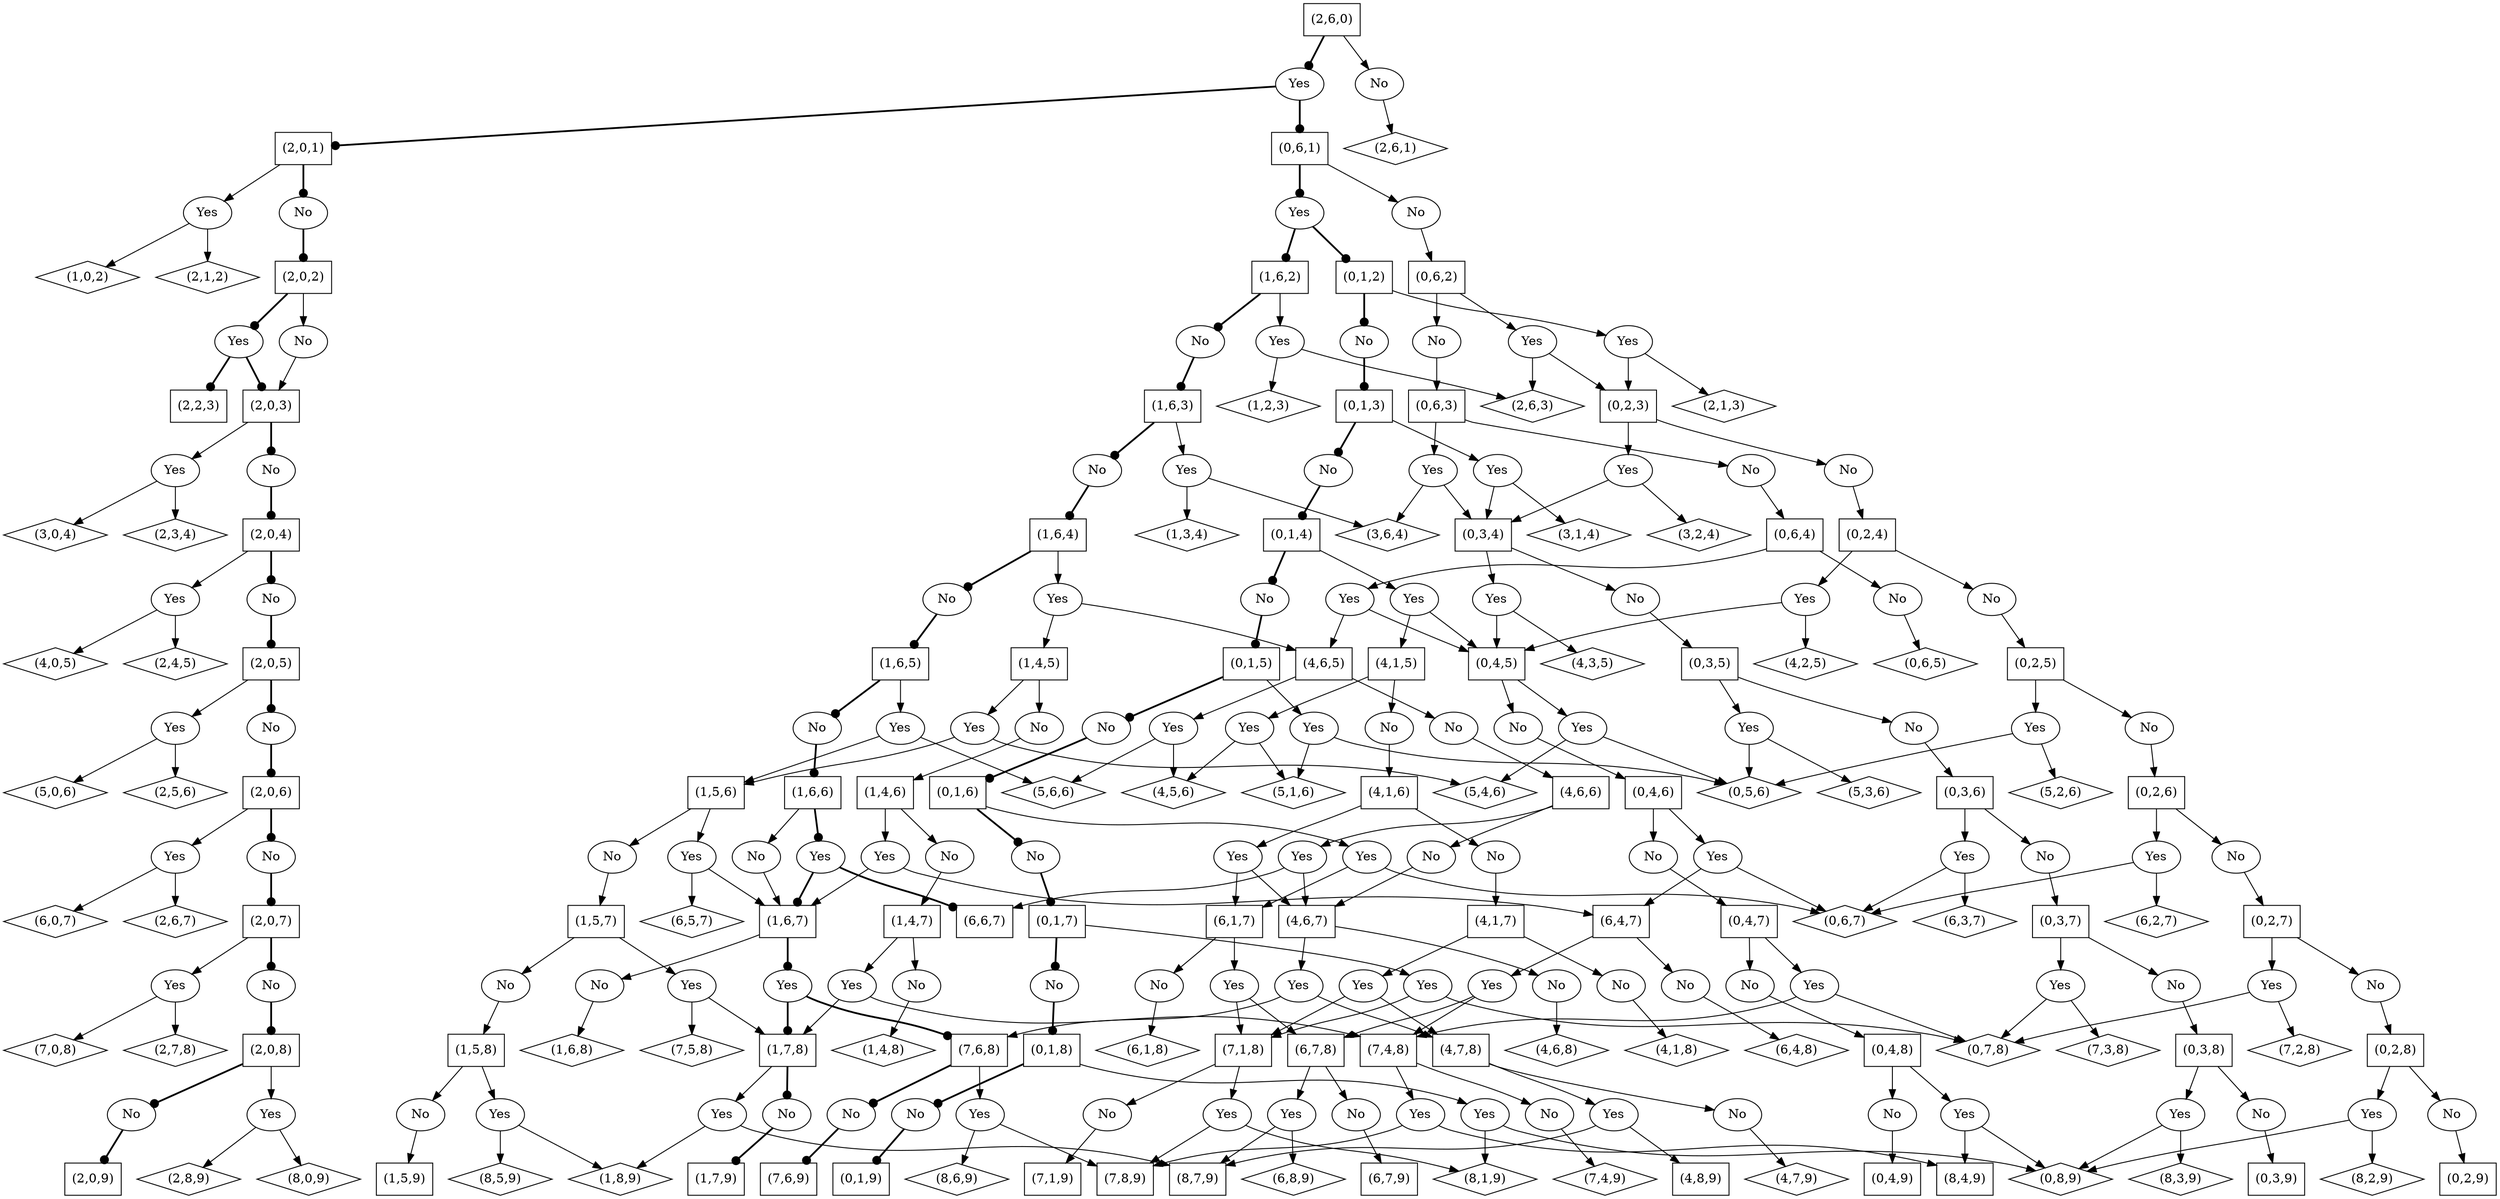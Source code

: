 digraph SolucionMapa {  
 size="100,100"; 
    "(1,4,5)" [shape=box];
    "(1,4,5),Yes" [label=Yes];
    "(1,4,5)" -> "(1,4,5),Yes";
    "(1,4,5),Yes" -> "(1,5,6)";
    "(5,4,6)" [shape=diamond];
    "(1,4,5),Yes" -> "(5,4,6)";
    "(1,4,5),No" [label=No];
    "(1,4,5)" -> "(1,4,5),No";
    "(1,4,5),No" -> "(1,4,6)";
    "(1,4,7)" [shape=box];
    "(1,4,7),Yes" [label=Yes];
    "(1,4,7)" -> "(1,4,7),Yes";
    "(1,4,7),Yes" -> "(1,7,8)";
    "(1,4,7),Yes" -> "(7,4,8)";
    "(1,4,7),No" [label=No];
    "(1,4,7)" -> "(1,4,7),No";
    "(1,4,8)" [shape=diamond];
    "(1,4,7),No" -> "(1,4,8)";
    "(1,4,6)" [shape=box];
    "(1,4,6),Yes" [label=Yes];
    "(1,4,6)" -> "(1,4,6),Yes";
    "(1,4,6),Yes" -> "(1,6,7)";
    "(1,4,6),Yes" -> "(6,4,7)";
    "(1,4,6),No" [label=No];
    "(1,4,6)" -> "(1,4,6),No";
    "(1,4,6),No" -> "(1,4,7)";
    "(1,6,7)" [shape=box];
    "(1,6,7),Yes" [label=Yes];
    "(1,6,7)" -> "(1,6,7),Yes"[style=bold,arrowhead=dot];
    "(1,6,7),Yes" -> "(1,7,8)"[style=bold,arrowhead=dot];
    "(1,6,7),Yes" -> "(7,6,8)"[style=bold,arrowhead=dot];
    "(1,6,7),No" [label=No];
    "(1,6,7)" -> "(1,6,7),No";
    "(1,6,8)" [shape=diamond];
    "(1,6,7),No" -> "(1,6,8)";
    "(1,6,6)" [shape=box];
    "(1,6,6),Yes" [label=Yes];
    "(1,6,6)" -> "(1,6,6),Yes"[style=bold,arrowhead=dot];
    "(1,6,6),Yes" -> "(1,6,7)"[style=bold,arrowhead=dot];
    "(1,6,6),Yes" -> "(6,6,7)"[style=bold,arrowhead=dot];
    "(1,6,6),No" [label=No];
    "(1,6,6)" -> "(1,6,6),No";
    "(1,6,6),No" -> "(1,6,7)";
    "(1,6,4)" [shape=box];
    "(1,6,4),Yes" [label=Yes];
    "(1,6,4)" -> "(1,6,4),Yes";
    "(1,6,4),Yes" -> "(1,4,5)";
    "(1,6,4),Yes" -> "(4,6,5)";
    "(1,6,4),No" [label=No];
    "(1,6,4)" -> "(1,6,4),No"[style=bold,arrowhead=dot];
    "(1,6,4),No" -> "(1,6,5)"[style=bold,arrowhead=dot];
    "(1,6,5)" [shape=box];
    "(1,6,5),Yes" [label=Yes];
    "(1,6,5)" -> "(1,6,5),Yes";
    "(1,6,5),Yes" -> "(1,5,6)";
    "(5,6,6)" [shape=diamond];
    "(1,6,5),Yes" -> "(5,6,6)";
    "(1,6,5),No" [label=No];
    "(1,6,5)" -> "(1,6,5),No"[style=bold,arrowhead=dot];
    "(1,6,5),No" -> "(1,6,6)"[style=bold,arrowhead=dot];
    "(1,6,2)" [shape=box];
    "(1,6,2),Yes" [label=Yes];
    "(1,6,2)" -> "(1,6,2),Yes";
    "(1,2,3)" [shape=diamond];
    "(1,6,2),Yes" -> "(1,2,3)";
    "(2,6,3)" [shape=diamond];
    "(1,6,2),Yes" -> "(2,6,3)";
    "(1,6,2),No" [label=No];
    "(1,6,2)" -> "(1,6,2),No"[style=bold,arrowhead=dot];
    "(1,6,2),No" -> "(1,6,3)"[style=bold,arrowhead=dot];
    "(1,6,3)" [shape=box];
    "(1,6,3),Yes" [label=Yes];
    "(1,6,3)" -> "(1,6,3),Yes";
    "(1,3,4)" [shape=diamond];
    "(1,6,3),Yes" -> "(1,3,4)";
    "(3,6,4)" [shape=diamond];
    "(1,6,3),Yes" -> "(3,6,4)";
    "(1,6,3),No" [label=No];
    "(1,6,3)" -> "(1,6,3),No"[style=bold,arrowhead=dot];
    "(1,6,3),No" -> "(1,6,4)"[style=bold,arrowhead=dot];
    "(2,6,0)" [shape=box];
    "(2,6,0),Yes" [label=Yes];
    "(2,6,0)" -> "(2,6,0),Yes"[style=bold,arrowhead=dot];
    "(2,6,0),Yes" -> "(2,0,1)"[style=bold,arrowhead=dot];
    "(2,6,0),Yes" -> "(0,6,1)"[style=bold,arrowhead=dot];
    "(2,6,0),No" [label=No];
    "(2,6,0)" -> "(2,6,0),No";
    "(2,6,1)" [shape=diamond];
    "(2,6,0),No" -> "(2,6,1)";
    "(1,5,8)" [shape=box];
    "(1,5,8),Yes" [label=Yes];
    "(1,5,8)" -> "(1,5,8),Yes";
    "(1,8,9)" [shape=diamond];
    "(1,5,8),Yes" -> "(1,8,9)";
    "(8,5,9)" [shape=diamond];
    "(1,5,8),Yes" -> "(8,5,9)";
    "(1,5,8),No" [label=No];
    "(1,5,8)" -> "(1,5,8),No";
    "(1,5,8),No" -> "(1,5,9)";
    "(1,5,7)" [shape=box];
    "(1,5,7),Yes" [label=Yes];
    "(1,5,7)" -> "(1,5,7),Yes";
    "(1,5,7),Yes" -> "(1,7,8)";
    "(7,5,8)" [shape=diamond];
    "(1,5,7),Yes" -> "(7,5,8)";
    "(1,5,7),No" [label=No];
    "(1,5,7)" -> "(1,5,7),No";
    "(1,5,7),No" -> "(1,5,8)";
    "(1,5,6)" [shape=box];
    "(1,5,6),Yes" [label=Yes];
    "(1,5,6)" -> "(1,5,6),Yes";
    "(1,5,6),Yes" -> "(1,6,7)";
    "(6,5,7)" [shape=diamond];
    "(1,5,6),Yes" -> "(6,5,7)";
    "(1,5,6),No" [label=No];
    "(1,5,6)" -> "(1,5,6),No";
    "(1,5,6),No" -> "(1,5,7)";
    "(1,5,9)" [shape=box];
    "(0,4,6)" [shape=box];
    "(0,4,6),Yes" [label=Yes];
    "(0,4,6)" -> "(0,4,6),Yes";
    "(0,6,7)" [shape=diamond];
    "(0,4,6),Yes" -> "(0,6,7)";
    "(0,4,6),Yes" -> "(6,4,7)";
    "(0,4,6),No" [label=No];
    "(0,4,6)" -> "(0,4,6),No";
    "(0,4,6),No" -> "(0,4,7)";
    "(0,4,5)" [shape=box];
    "(0,4,5),Yes" [label=Yes];
    "(0,4,5)" -> "(0,4,5),Yes";
    "(0,5,6)" [shape=diamond];
    "(0,4,5),Yes" -> "(0,5,6)";
    "(5,4,6)" [shape=diamond];
    "(0,4,5),Yes" -> "(5,4,6)";
    "(0,4,5),No" [label=No];
    "(0,4,5)" -> "(0,4,5),No";
    "(0,4,5),No" -> "(0,4,6)";
    "(0,4,8)" [shape=box];
    "(0,4,8),Yes" [label=Yes];
    "(0,4,8)" -> "(0,4,8),Yes";
    "(0,8,9)" [shape=diamond];
    "(0,4,8),Yes" -> "(0,8,9)";
    "(0,4,8),Yes" -> "(8,4,9)";
    "(0,4,8),No" [label=No];
    "(0,4,8)" -> "(0,4,8),No";
    "(0,4,8),No" -> "(0,4,9)";
    "(0,4,7)" [shape=box];
    "(0,4,7),Yes" [label=Yes];
    "(0,4,7)" -> "(0,4,7),Yes";
    "(0,7,8)" [shape=diamond];
    "(0,4,7),Yes" -> "(0,7,8)";
    "(0,4,7),Yes" -> "(7,4,8)";
    "(0,4,7),No" [label=No];
    "(0,4,7)" -> "(0,4,7),No";
    "(0,4,7),No" -> "(0,4,8)";
    "(0,4,9)" [shape=box];
    "(8,7,9)" [shape=box];
    "(4,6,6)" [shape=box];
    "(4,6,6),Yes" [label=Yes];
    "(4,6,6)" -> "(4,6,6),Yes";
    "(4,6,6),Yes" -> "(4,6,7)";
    "(4,6,6),Yes" -> "(6,6,7)";
    "(4,6,6),No" [label=No];
    "(4,6,6)" -> "(4,6,6),No";
    "(4,6,6),No" -> "(4,6,7)";
    "(0,3,7)" [shape=box];
    "(0,3,7),Yes" [label=Yes];
    "(0,3,7)" -> "(0,3,7),Yes";
    "(0,7,8)" [shape=diamond];
    "(0,3,7),Yes" -> "(0,7,8)";
    "(7,3,8)" [shape=diamond];
    "(0,3,7),Yes" -> "(7,3,8)";
    "(0,3,7),No" [label=No];
    "(0,3,7)" -> "(0,3,7),No";
    "(0,3,7),No" -> "(0,3,8)";
    "(4,6,5)" [shape=box];
    "(4,6,5),Yes" [label=Yes];
    "(4,6,5)" -> "(4,6,5),Yes";
    "(4,5,6)" [shape=diamond];
    "(4,6,5),Yes" -> "(4,5,6)";
    "(5,6,6)" [shape=diamond];
    "(4,6,5),Yes" -> "(5,6,6)";
    "(4,6,5),No" [label=No];
    "(4,6,5)" -> "(4,6,5),No";
    "(4,6,5),No" -> "(4,6,6)";
    "(0,3,6)" [shape=box];
    "(0,3,6),Yes" [label=Yes];
    "(0,3,6)" -> "(0,3,6),Yes";
    "(0,6,7)" [shape=diamond];
    "(0,3,6),Yes" -> "(0,6,7)";
    "(6,3,7)" [shape=diamond];
    "(0,3,6),Yes" -> "(6,3,7)";
    "(0,3,6),No" [label=No];
    "(0,3,6)" -> "(0,3,6),No";
    "(0,3,6),No" -> "(0,3,7)";
    "(0,3,5)" [shape=box];
    "(0,3,5),Yes" [label=Yes];
    "(0,3,5)" -> "(0,3,5),Yes";
    "(0,5,6)" [shape=diamond];
    "(0,3,5),Yes" -> "(0,5,6)";
    "(5,3,6)" [shape=diamond];
    "(0,3,5),Yes" -> "(5,3,6)";
    "(0,3,5),No" [label=No];
    "(0,3,5)" -> "(0,3,5),No";
    "(0,3,5),No" -> "(0,3,6)";
    "(0,3,4)" [shape=box];
    "(0,3,4),Yes" [label=Yes];
    "(0,3,4)" -> "(0,3,4),Yes";
    "(0,3,4),Yes" -> "(0,4,5)";
    "(4,3,5)" [shape=diamond];
    "(0,3,4),Yes" -> "(4,3,5)";
    "(0,3,4),No" [label=No];
    "(0,3,4)" -> "(0,3,4),No";
    "(0,3,4),No" -> "(0,3,5)";
    "(0,3,9)" [shape=box];
    "(0,3,8)" [shape=box];
    "(0,3,8),Yes" [label=Yes];
    "(0,3,8)" -> "(0,3,8),Yes";
    "(0,8,9)" [shape=diamond];
    "(0,3,8),Yes" -> "(0,8,9)";
    "(8,3,9)" [shape=diamond];
    "(0,3,8),Yes" -> "(8,3,9)";
    "(0,3,8),No" [label=No];
    "(0,3,8)" -> "(0,3,8),No";
    "(0,3,8),No" -> "(0,3,9)";
    "(4,6,7)" [shape=box];
    "(4,6,7),Yes" [label=Yes];
    "(4,6,7)" -> "(4,6,7),Yes";
    "(4,6,7),Yes" -> "(4,7,8)";
    "(4,6,7),Yes" -> "(7,6,8)";
    "(4,6,7),No" [label=No];
    "(4,6,7)" -> "(4,6,7),No";
    "(4,6,8)" [shape=diamond];
    "(4,6,7),No" -> "(4,6,8)";
    "(0,2,8)" [shape=box];
    "(0,2,8),Yes" [label=Yes];
    "(0,2,8)" -> "(0,2,8),Yes";
    "(0,8,9)" [shape=diamond];
    "(0,2,8),Yes" -> "(0,8,9)";
    "(8,2,9)" [shape=diamond];
    "(0,2,8),Yes" -> "(8,2,9)";
    "(0,2,8),No" [label=No];
    "(0,2,8)" -> "(0,2,8),No";
    "(0,2,8),No" -> "(0,2,9)";
    "(4,7,8)" [shape=box];
    "(4,7,8),Yes" [label=Yes];
    "(4,7,8)" -> "(4,7,8),Yes";
    "(4,7,8),Yes" -> "(4,8,9)";
    "(4,7,8),Yes" -> "(8,7,9)";
    "(4,7,8),No" [label=No];
    "(4,7,8)" -> "(4,7,8),No";
    "(4,7,9)" [shape=diamond];
    "(4,7,8),No" -> "(4,7,9)";
    "(0,2,7)" [shape=box];
    "(0,2,7),Yes" [label=Yes];
    "(0,2,7)" -> "(0,2,7),Yes";
    "(0,7,8)" [shape=diamond];
    "(0,2,7),Yes" -> "(0,7,8)";
    "(7,2,8)" [shape=diamond];
    "(0,2,7),Yes" -> "(7,2,8)";
    "(0,2,7),No" [label=No];
    "(0,2,7)" -> "(0,2,7),No";
    "(0,2,7),No" -> "(0,2,8)";
    "(0,2,9)" [shape=box];
    "(0,2,4)" [shape=box];
    "(0,2,4),Yes" [label=Yes];
    "(0,2,4)" -> "(0,2,4),Yes";
    "(0,2,4),Yes" -> "(0,4,5)";
    "(4,2,5)" [shape=diamond];
    "(0,2,4),Yes" -> "(4,2,5)";
    "(0,2,4),No" [label=No];
    "(0,2,4)" -> "(0,2,4),No";
    "(0,2,4),No" -> "(0,2,5)";
    "(0,2,3)" [shape=box];
    "(0,2,3),Yes" [label=Yes];
    "(0,2,3)" -> "(0,2,3),Yes";
    "(0,2,3),Yes" -> "(0,3,4)";
    "(3,2,4)" [shape=diamond];
    "(0,2,3),Yes" -> "(3,2,4)";
    "(0,2,3),No" [label=No];
    "(0,2,3)" -> "(0,2,3),No";
    "(0,2,3),No" -> "(0,2,4)";
    "(0,2,6)" [shape=box];
    "(0,2,6),Yes" [label=Yes];
    "(0,2,6)" -> "(0,2,6),Yes";
    "(0,6,7)" [shape=diamond];
    "(0,2,6),Yes" -> "(0,6,7)";
    "(6,2,7)" [shape=diamond];
    "(0,2,6),Yes" -> "(6,2,7)";
    "(0,2,6),No" [label=No];
    "(0,2,6)" -> "(0,2,6),No";
    "(0,2,6),No" -> "(0,2,7)";
    "(0,2,5)" [shape=box];
    "(0,2,5),Yes" [label=Yes];
    "(0,2,5)" -> "(0,2,5),Yes";
    "(0,5,6)" [shape=diamond];
    "(0,2,5),Yes" -> "(0,5,6)";
    "(5,2,6)" [shape=diamond];
    "(0,2,5),Yes" -> "(5,2,6)";
    "(0,2,5),No" [label=No];
    "(0,2,5)" -> "(0,2,5),No";
    "(0,2,5),No" -> "(0,2,6)";
    "(2,2,3)" [shape=box];
    "(0,1,9)" [shape=box];
    "(0,1,8)" [shape=box];
    "(0,1,8),Yes" [label=Yes];
    "(0,1,8)" -> "(0,1,8),Yes";
    "(0,8,9)" [shape=diamond];
    "(0,1,8),Yes" -> "(0,8,9)";
    "(8,1,9)" [shape=diamond];
    "(0,1,8),Yes" -> "(8,1,9)";
    "(0,1,8),No" [label=No];
    "(0,1,8)" -> "(0,1,8),No"[style=bold,arrowhead=dot];
    "(0,1,8),No" -> "(0,1,9)"[style=bold,arrowhead=dot];
    "(0,1,7)" [shape=box];
    "(0,1,7),Yes" [label=Yes];
    "(0,1,7)" -> "(0,1,7),Yes";
    "(0,7,8)" [shape=diamond];
    "(0,1,7),Yes" -> "(0,7,8)";
    "(0,1,7),Yes" -> "(7,1,8)";
    "(0,1,7),No" [label=No];
    "(0,1,7)" -> "(0,1,7),No"[style=bold,arrowhead=dot];
    "(0,1,7),No" -> "(0,1,8)"[style=bold,arrowhead=dot];
    "(4,8,9)" [shape=box];
    "(0,1,6)" [shape=box];
    "(0,1,6),Yes" [label=Yes];
    "(0,1,6)" -> "(0,1,6),Yes";
    "(0,6,7)" [shape=diamond];
    "(0,1,6),Yes" -> "(0,6,7)";
    "(0,1,6),Yes" -> "(6,1,7)";
    "(0,1,6),No" [label=No];
    "(0,1,6)" -> "(0,1,6),No"[style=bold,arrowhead=dot];
    "(0,1,6),No" -> "(0,1,7)"[style=bold,arrowhead=dot];
    "(0,1,5)" [shape=box];
    "(0,1,5),Yes" [label=Yes];
    "(0,1,5)" -> "(0,1,5),Yes";
    "(0,5,6)" [shape=diamond];
    "(0,1,5),Yes" -> "(0,5,6)";
    "(5,1,6)" [shape=diamond];
    "(0,1,5),Yes" -> "(5,1,6)";
    "(0,1,5),No" [label=No];
    "(0,1,5)" -> "(0,1,5),No"[style=bold,arrowhead=dot];
    "(0,1,5),No" -> "(0,1,6)"[style=bold,arrowhead=dot];
    "(0,1,4)" [shape=box];
    "(0,1,4),Yes" [label=Yes];
    "(0,1,4)" -> "(0,1,4),Yes";
    "(0,1,4),Yes" -> "(0,4,5)";
    "(0,1,4),Yes" -> "(4,1,5)";
    "(0,1,4),No" [label=No];
    "(0,1,4)" -> "(0,1,4),No"[style=bold,arrowhead=dot];
    "(0,1,4),No" -> "(0,1,5)"[style=bold,arrowhead=dot];
    "(0,1,3)" [shape=box];
    "(0,1,3),Yes" [label=Yes];
    "(0,1,3)" -> "(0,1,3),Yes";
    "(0,1,3),Yes" -> "(0,3,4)";
    "(3,1,4)" [shape=diamond];
    "(0,1,3),Yes" -> "(3,1,4)";
    "(0,1,3),No" [label=No];
    "(0,1,3)" -> "(0,1,3),No"[style=bold,arrowhead=dot];
    "(0,1,3),No" -> "(0,1,4)"[style=bold,arrowhead=dot];
    "(0,1,2)" [shape=box];
    "(0,1,2),Yes" [label=Yes];
    "(0,1,2)" -> "(0,1,2),Yes";
    "(0,1,2),Yes" -> "(0,2,3)";
    "(2,1,3)" [shape=diamond];
    "(0,1,2),Yes" -> "(2,1,3)";
    "(0,1,2),No" [label=No];
    "(0,1,2)" -> "(0,1,2),No"[style=bold,arrowhead=dot];
    "(0,1,2),No" -> "(0,1,3)"[style=bold,arrowhead=dot];
    "(7,1,8)" [shape=box];
    "(7,1,8),Yes" [label=Yes];
    "(7,1,8)" -> "(7,1,8),Yes";
    "(7,1,8),Yes" -> "(7,8,9)";
    "(8,1,9)" [shape=diamond];
    "(7,1,8),Yes" -> "(8,1,9)";
    "(7,1,8),No" [label=No];
    "(7,1,8)" -> "(7,1,8),No";
    "(7,1,8),No" -> "(7,1,9)";
    "(7,1,9)" [shape=box];
    "(6,4,7)" [shape=box];
    "(6,4,7),Yes" [label=Yes];
    "(6,4,7)" -> "(6,4,7),Yes";
    "(6,4,7),Yes" -> "(6,7,8)";
    "(6,4,7),Yes" -> "(7,4,8)";
    "(6,4,7),No" [label=No];
    "(6,4,7)" -> "(6,4,7),No";
    "(6,4,8)" [shape=diamond];
    "(6,4,7),No" -> "(6,4,8)";
    "(7,4,8)" [shape=box];
    "(7,4,8),Yes" [label=Yes];
    "(7,4,8)" -> "(7,4,8),Yes";
    "(7,4,8),Yes" -> "(7,8,9)";
    "(7,4,8),Yes" -> "(8,4,9)";
    "(7,4,8),No" [label=No];
    "(7,4,8)" -> "(7,4,8),No";
    "(7,4,9)" [shape=diamond];
    "(7,4,8),No" -> "(7,4,9)";
    "(8,4,9)" [shape=box];
    "(7,6,9)" [shape=box];
    "(7,6,8)" [shape=box];
    "(7,6,8),Yes" [label=Yes];
    "(7,6,8)" -> "(7,6,8),Yes";
    "(7,6,8),Yes" -> "(7,8,9)";
    "(8,6,9)" [shape=diamond];
    "(7,6,8),Yes" -> "(8,6,9)";
    "(7,6,8),No" [label=No];
    "(7,6,8)" -> "(7,6,8),No"[style=bold,arrowhead=dot];
    "(7,6,8),No" -> "(7,6,9)"[style=bold,arrowhead=dot];
    "(0,6,4)" [shape=box];
    "(0,6,4),Yes" [label=Yes];
    "(0,6,4)" -> "(0,6,4),Yes";
    "(0,6,4),Yes" -> "(0,4,5)";
    "(0,6,4),Yes" -> "(4,6,5)";
    "(0,6,4),No" [label=No];
    "(0,6,4)" -> "(0,6,4),No";
    "(0,6,5)" [shape=diamond];
    "(0,6,4),No" -> "(0,6,5)";
    "(0,6,3)" [shape=box];
    "(0,6,3),Yes" [label=Yes];
    "(0,6,3)" -> "(0,6,3),Yes";
    "(0,6,3),Yes" -> "(0,3,4)";
    "(3,6,4)" [shape=diamond];
    "(0,6,3),Yes" -> "(3,6,4)";
    "(0,6,3),No" [label=No];
    "(0,6,3)" -> "(0,6,3),No";
    "(0,6,3),No" -> "(0,6,4)";
    "(6,1,7)" [shape=box];
    "(6,1,7),Yes" [label=Yes];
    "(6,1,7)" -> "(6,1,7),Yes";
    "(6,1,7),Yes" -> "(6,7,8)";
    "(6,1,7),Yes" -> "(7,1,8)";
    "(6,1,7),No" [label=No];
    "(6,1,7)" -> "(6,1,7),No";
    "(6,1,8)" [shape=diamond];
    "(6,1,7),No" -> "(6,1,8)";
    "(2,0,9)" [shape=box];
    "(0,6,2)" [shape=box];
    "(0,6,2),Yes" [label=Yes];
    "(0,6,2)" -> "(0,6,2),Yes";
    "(0,6,2),Yes" -> "(0,2,3)";
    "(2,6,3)" [shape=diamond];
    "(0,6,2),Yes" -> "(2,6,3)";
    "(0,6,2),No" [label=No];
    "(0,6,2)" -> "(0,6,2),No";
    "(0,6,2),No" -> "(0,6,3)";
    "(2,0,8)" [shape=box];
    "(2,0,8),Yes" [label=Yes];
    "(2,0,8)" -> "(2,0,8),Yes";
    "(2,8,9)" [shape=diamond];
    "(2,0,8),Yes" -> "(2,8,9)";
    "(8,0,9)" [shape=diamond];
    "(2,0,8),Yes" -> "(8,0,9)";
    "(2,0,8),No" [label=No];
    "(2,0,8)" -> "(2,0,8),No"[style=bold,arrowhead=dot];
    "(2,0,8),No" -> "(2,0,9)"[style=bold,arrowhead=dot];
    "(0,6,1)" [shape=box];
    "(0,6,1),Yes" [label=Yes];
    "(0,6,1)" -> "(0,6,1),Yes"[style=bold,arrowhead=dot];
    "(0,6,1),Yes" -> "(0,1,2)"[style=bold,arrowhead=dot];
    "(0,6,1),Yes" -> "(1,6,2)"[style=bold,arrowhead=dot];
    "(0,6,1),No" [label=No];
    "(0,6,1)" -> "(0,6,1),No";
    "(0,6,1),No" -> "(0,6,2)";
    "(2,0,7)" [shape=box];
    "(2,0,7),Yes" [label=Yes];
    "(2,0,7)" -> "(2,0,7),Yes";
    "(2,7,8)" [shape=diamond];
    "(2,0,7),Yes" -> "(2,7,8)";
    "(7,0,8)" [shape=diamond];
    "(2,0,7),Yes" -> "(7,0,8)";
    "(2,0,7),No" [label=No];
    "(2,0,7)" -> "(2,0,7),No"[style=bold,arrowhead=dot];
    "(2,0,7),No" -> "(2,0,8)"[style=bold,arrowhead=dot];
    "(2,0,6)" [shape=box];
    "(2,0,6),Yes" [label=Yes];
    "(2,0,6)" -> "(2,0,6),Yes";
    "(2,6,7)" [shape=diamond];
    "(2,0,6),Yes" -> "(2,6,7)";
    "(6,0,7)" [shape=diamond];
    "(2,0,6),Yes" -> "(6,0,7)";
    "(2,0,6),No" [label=No];
    "(2,0,6)" -> "(2,0,6),No"[style=bold,arrowhead=dot];
    "(2,0,6),No" -> "(2,0,7)"[style=bold,arrowhead=dot];
    "(2,0,5)" [shape=box];
    "(2,0,5),Yes" [label=Yes];
    "(2,0,5)" -> "(2,0,5),Yes";
    "(2,5,6)" [shape=diamond];
    "(2,0,5),Yes" -> "(2,5,6)";
    "(5,0,6)" [shape=diamond];
    "(2,0,5),Yes" -> "(5,0,6)";
    "(2,0,5),No" [label=No];
    "(2,0,5)" -> "(2,0,5),No"[style=bold,arrowhead=dot];
    "(2,0,5),No" -> "(2,0,6)"[style=bold,arrowhead=dot];
    "(2,0,4)" [shape=box];
    "(2,0,4),Yes" [label=Yes];
    "(2,0,4)" -> "(2,0,4),Yes";
    "(2,4,5)" [shape=diamond];
    "(2,0,4),Yes" -> "(2,4,5)";
    "(4,0,5)" [shape=diamond];
    "(2,0,4),Yes" -> "(4,0,5)";
    "(2,0,4),No" [label=No];
    "(2,0,4)" -> "(2,0,4),No"[style=bold,arrowhead=dot];
    "(2,0,4),No" -> "(2,0,5)"[style=bold,arrowhead=dot];
    "(2,0,3)" [shape=box];
    "(2,0,3),Yes" [label=Yes];
    "(2,0,3)" -> "(2,0,3),Yes";
    "(2,3,4)" [shape=diamond];
    "(2,0,3),Yes" -> "(2,3,4)";
    "(3,0,4)" [shape=diamond];
    "(2,0,3),Yes" -> "(3,0,4)";
    "(2,0,3),No" [label=No];
    "(2,0,3)" -> "(2,0,3),No"[style=bold,arrowhead=dot];
    "(2,0,3),No" -> "(2,0,4)"[style=bold,arrowhead=dot];
    "(2,0,2)" [shape=box];
    "(2,0,2),Yes" [label=Yes];
    "(2,0,2)" -> "(2,0,2),Yes"[style=bold,arrowhead=dot];
    "(2,0,2),Yes" -> "(2,2,3)"[style=bold,arrowhead=dot];
    "(2,0,2),Yes" -> "(2,0,3)"[style=bold,arrowhead=dot];
    "(2,0,2),No" [label=No];
    "(2,0,2)" -> "(2,0,2),No";
    "(2,0,2),No" -> "(2,0,3)";
    "(2,0,1)" [shape=box];
    "(2,0,1),Yes" [label=Yes];
    "(2,0,1)" -> "(2,0,1),Yes";
    "(2,1,2)" [shape=diamond];
    "(2,0,1),Yes" -> "(2,1,2)";
    "(1,0,2)" [shape=diamond];
    "(2,0,1),Yes" -> "(1,0,2)";
    "(2,0,1),No" [label=No];
    "(2,0,1)" -> "(2,0,1),No"[style=bold,arrowhead=dot];
    "(2,0,1),No" -> "(2,0,2)"[style=bold,arrowhead=dot];
    "(4,1,5)" [shape=box];
    "(4,1,5),Yes" [label=Yes];
    "(4,1,5)" -> "(4,1,5),Yes";
    "(4,5,6)" [shape=diamond];
    "(4,1,5),Yes" -> "(4,5,6)";
    "(5,1,6)" [shape=diamond];
    "(4,1,5),Yes" -> "(5,1,6)";
    "(4,1,5),No" [label=No];
    "(4,1,5)" -> "(4,1,5),No";
    "(4,1,5),No" -> "(4,1,6)";
    "(4,1,6)" [shape=box];
    "(4,1,6),Yes" [label=Yes];
    "(4,1,6)" -> "(4,1,6),Yes";
    "(4,1,6),Yes" -> "(4,6,7)";
    "(4,1,6),Yes" -> "(6,1,7)";
    "(4,1,6),No" [label=No];
    "(4,1,6)" -> "(4,1,6),No";
    "(4,1,6),No" -> "(4,1,7)";
    "(4,1,7)" [shape=box];
    "(4,1,7),Yes" [label=Yes];
    "(4,1,7)" -> "(4,1,7),Yes";
    "(4,1,7),Yes" -> "(4,7,8)";
    "(4,1,7),Yes" -> "(7,1,8)";
    "(4,1,7),No" [label=No];
    "(4,1,7)" -> "(4,1,7),No";
    "(4,1,8)" [shape=diamond];
    "(4,1,7),No" -> "(4,1,8)";
    "(7,8,9)" [shape=box];
    "(6,7,8)" [shape=box];
    "(6,7,8),Yes" [label=Yes];
    "(6,7,8)" -> "(6,7,8),Yes";
    "(6,8,9)" [shape=diamond];
    "(6,7,8),Yes" -> "(6,8,9)";
    "(6,7,8),Yes" -> "(8,7,9)";
    "(6,7,8),No" [label=No];
    "(6,7,8)" -> "(6,7,8),No";
    "(6,7,8),No" -> "(6,7,9)";
    "(6,7,9)" [shape=box];
    "(1,7,8)" [shape=box];
    "(1,7,8),Yes" [label=Yes];
    "(1,7,8)" -> "(1,7,8),Yes";
    "(1,8,9)" [shape=diamond];
    "(1,7,8),Yes" -> "(1,8,9)";
    "(1,7,8),Yes" -> "(8,7,9)";
    "(1,7,8),No" [label=No];
    "(1,7,8)" -> "(1,7,8),No"[style=bold,arrowhead=dot];
    "(1,7,8),No" -> "(1,7,9)"[style=bold,arrowhead=dot];
    "(1,7,9)" [shape=box];
    "(6,6,7)" [shape=box];
}
